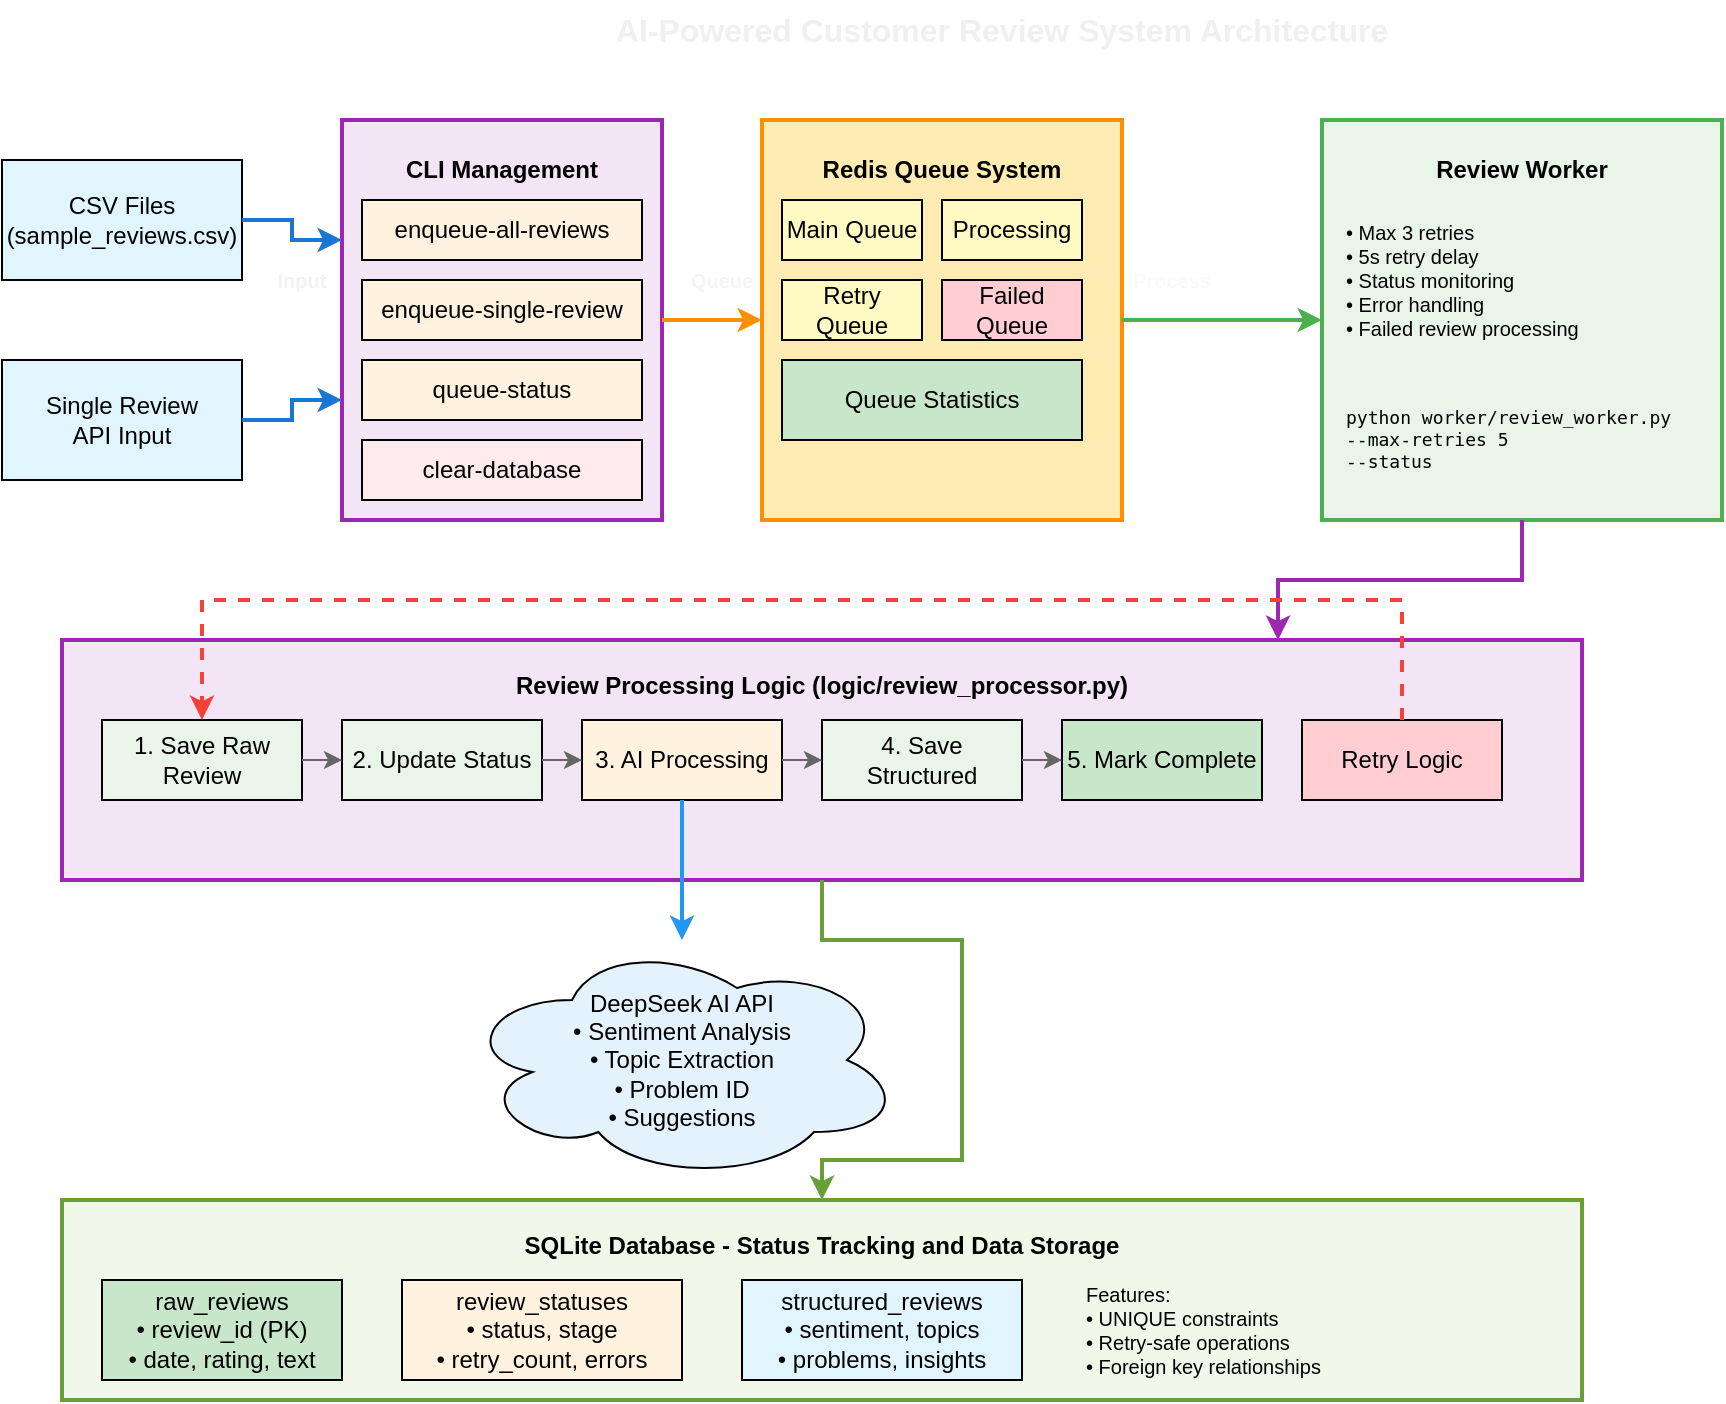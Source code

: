 <mxfile version="28.0.6">
  <diagram name="Customer Review System" id="system-arch">
    <mxGraphModel dx="1422" dy="856" grid="1" gridSize="10" guides="1" tooltips="1" connect="1" arrows="1" fold="1" page="1" pageScale="1" pageWidth="1169" pageHeight="827" math="0" shadow="0">
      <root>
        <mxCell id="0" />
        <mxCell id="1" parent="0" />
        <mxCell id="title" value="AI-Powered Customer Review System Architecture" style="text;html=1;strokeColor=none;fillColor=none;align=center;verticalAlign=middle;whiteSpace=wrap;rounded=0;fontSize=16;fontStyle=1;fontColor=#F0F0F0;" parent="1" vertex="1">
          <mxGeometry x="300" y="20" width="500" height="30" as="geometry" />
        </mxCell>
        <mxCell id="csv-input" value="CSV Files&#xa;(sample_reviews.csv)" style="rounded=0;whiteSpace=wrap;html=1;fillColor=#e1f5fe;fontColor=#000000;" parent="1" vertex="1">
          <mxGeometry x="50" y="100" width="120" height="60" as="geometry" />
        </mxCell>
        <mxCell id="api-input" value="Single Review&#xa;API Input" style="rounded=0;whiteSpace=wrap;html=1;fillColor=#e1f5fe;fontColor=#000000;" parent="1" vertex="1">
          <mxGeometry x="50" y="200" width="120" height="60" as="geometry" />
        </mxCell>
        <mxCell id="cli-box" value="" style="rounded=0;whiteSpace=wrap;html=1;fillColor=#f3e5f5;strokeColor=#9c27b0;strokeWidth=2;fontColor=#000000;" parent="1" vertex="1">
          <mxGeometry x="220" y="80" width="160" height="200" as="geometry" />
        </mxCell>
        <mxCell id="cli-title" value="CLI Management" style="text;html=1;strokeColor=none;fillColor=none;align=center;verticalAlign=middle;whiteSpace=wrap;rounded=0;fontSize=12;fontStyle=1;fontColor=#000000;" parent="1" vertex="1">
          <mxGeometry x="230" y="90" width="140" height="30" as="geometry" />
        </mxCell>
        <mxCell id="cli-enqueue" value="enqueue-all-reviews" style="rounded=0;whiteSpace=wrap;html=1;fillColor=#fff3e0;fontColor=#000000;" parent="1" vertex="1">
          <mxGeometry x="230" y="120" width="140" height="30" as="geometry" />
        </mxCell>
        <mxCell id="cli-single" value="enqueue-single-review" style="rounded=0;whiteSpace=wrap;html=1;fillColor=#fff3e0;fontColor=#000000;" parent="1" vertex="1">
          <mxGeometry x="230" y="160" width="140" height="30" as="geometry" />
        </mxCell>
        <mxCell id="cli-status" value="queue-status" style="rounded=0;whiteSpace=wrap;html=1;fillColor=#fff3e0;fontColor=#000000;" parent="1" vertex="1">
          <mxGeometry x="230" y="200" width="140" height="30" as="geometry" />
        </mxCell>
        <mxCell id="cli-clear" value="clear-database" style="rounded=0;whiteSpace=wrap;html=1;fillColor=#ffebee;fontColor=#000000;" parent="1" vertex="1">
          <mxGeometry x="230" y="240" width="140" height="30" as="geometry" />
        </mxCell>
        <mxCell id="redis-box" value="" style="rounded=0;whiteSpace=wrap;html=1;fillColor=#ffecb3;strokeColor=#ff8f00;strokeWidth=2;fontColor=#000000;" parent="1" vertex="1">
          <mxGeometry x="430" y="80" width="180" height="200" as="geometry" />
        </mxCell>
        <mxCell id="redis-title" value="Redis Queue System" style="text;html=1;strokeColor=none;fillColor=none;align=center;verticalAlign=middle;whiteSpace=wrap;rounded=0;fontSize=12;fontStyle=1;fontColor=#000000;" parent="1" vertex="1">
          <mxGeometry x="440" y="90" width="160" height="30" as="geometry" />
        </mxCell>
        <mxCell id="main-queue" value="Main Queue" style="rounded=0;whiteSpace=wrap;html=1;fillColor=#fff9c4;fontColor=#000000;" parent="1" vertex="1">
          <mxGeometry x="440" y="120" width="70" height="30" as="geometry" />
        </mxCell>
        <mxCell id="processing-queue" value="Processing" style="rounded=0;whiteSpace=wrap;html=1;fillColor=#fff9c4;fontColor=#000000;" parent="1" vertex="1">
          <mxGeometry x="520" y="120" width="70" height="30" as="geometry" />
        </mxCell>
        <mxCell id="retry-queue" value="Retry Queue" style="rounded=0;whiteSpace=wrap;html=1;fillColor=#fff9c4;fontColor=#000000;" parent="1" vertex="1">
          <mxGeometry x="440" y="160" width="70" height="30" as="geometry" />
        </mxCell>
        <mxCell id="failed-queue" value="Failed Queue" style="rounded=0;whiteSpace=wrap;html=1;fillColor=#ffcdd2;fontColor=#000000;" parent="1" vertex="1">
          <mxGeometry x="520" y="160" width="70" height="30" as="geometry" />
        </mxCell>
        <mxCell id="queue-stats" value="Queue Statistics" style="rounded=0;whiteSpace=wrap;html=1;fillColor=#c8e6c9;fontColor=#000000;" parent="1" vertex="1">
          <mxGeometry x="440" y="200" width="150" height="40" as="geometry" />
        </mxCell>
        <mxCell id="worker-box" value="" style="rounded=0;whiteSpace=wrap;html=1;fillColor=#e8f5e8;strokeColor=#4caf50;strokeWidth=2;fontColor=#000000;" parent="1" vertex="1">
          <mxGeometry x="710" y="80" width="200" height="200" as="geometry" />
        </mxCell>
        <mxCell id="worker-title" value="Review Worker" style="text;html=1;strokeColor=none;fillColor=none;align=center;verticalAlign=middle;whiteSpace=wrap;rounded=0;fontSize=12;fontStyle=1;fontColor=#000000;" parent="1" vertex="1">
          <mxGeometry x="720" y="90" width="180" height="30" as="geometry" />
        </mxCell>
        <mxCell id="worker-features" value="• Max 3 retries&#xa;• 5s retry delay&#xa;• Status monitoring&#xa;• Error handling&#xa;• Failed review processing" style="text;html=1;strokeColor=none;fillColor=none;align=left;verticalAlign=middle;whiteSpace=wrap;rounded=0;fontSize=10;fontColor=#000000;" parent="1" vertex="1">
          <mxGeometry x="720" y="120" width="180" height="80" as="geometry" />
        </mxCell>
        <mxCell id="worker-commands" value="python worker/review_worker.py&#xa;--max-retries 5&#xa;--status" style="text;html=1;strokeColor=none;fillColor=none;align=left;verticalAlign=middle;whiteSpace=wrap;rounded=0;fontSize=9;fontFamily=monospace;fontColor=#000000;" parent="1" vertex="1">
          <mxGeometry x="720" y="210" width="180" height="60" as="geometry" />
        </mxCell>
        <mxCell id="logic-box" value="" style="rounded=0;whiteSpace=wrap;html=1;fillColor=#f3e5f5;strokeColor=#9c27b0;strokeWidth=2;fontColor=#000000;" parent="1" vertex="1">
          <mxGeometry x="80" y="340" width="760" height="120" as="geometry" />
        </mxCell>
        <mxCell id="logic-title" value="Review Processing Logic (logic/review_processor.py)" style="text;html=1;strokeColor=none;fillColor=none;align=center;verticalAlign=middle;whiteSpace=wrap;rounded=0;fontSize=12;fontStyle=1;fontColor=#000000;" parent="1" vertex="1">
          <mxGeometry x="90" y="350" width="740" height="25" as="geometry" />
        </mxCell>
        <mxCell id="step1" value="1. Save Raw Review" style="rounded=0;whiteSpace=wrap;html=1;fillColor=#e8f5e8;fontColor=#000000;" parent="1" vertex="1">
          <mxGeometry x="100" y="380" width="100" height="40" as="geometry" />
        </mxCell>
        <mxCell id="step2" value="2. Update Status" style="rounded=0;whiteSpace=wrap;html=1;fillColor=#e8f5e8;fontColor=#000000;" parent="1" vertex="1">
          <mxGeometry x="220" y="380" width="100" height="40" as="geometry" />
        </mxCell>
        <mxCell id="step3" value="3. AI Processing" style="rounded=0;whiteSpace=wrap;html=1;fillColor=#fff3e0;fontColor=#000000;" parent="1" vertex="1">
          <mxGeometry x="340" y="380" width="100" height="40" as="geometry" />
        </mxCell>
        <mxCell id="step4" value="4. Save Structured" style="rounded=0;whiteSpace=wrap;html=1;fillColor=#e8f5e8;fontColor=#000000;" parent="1" vertex="1">
          <mxGeometry x="460" y="380" width="100" height="40" as="geometry" />
        </mxCell>
        <mxCell id="step5" value="5. Mark Complete" style="rounded=0;whiteSpace=wrap;html=1;fillColor=#c8e6c9;fontColor=#000000;" parent="1" vertex="1">
          <mxGeometry x="580" y="380" width="100" height="40" as="geometry" />
        </mxCell>
        <mxCell id="retry-logic" value="Retry Logic" style="rounded=0;whiteSpace=wrap;html=1;fillColor=#ffcdd2;fontColor=#000000;" parent="1" vertex="1">
          <mxGeometry x="700" y="380" width="100" height="40" as="geometry" />
        </mxCell>
        <mxCell id="deepseek-api" value="DeepSeek AI API&#xa;• Sentiment Analysis&#xa;• Topic Extraction&#xa;• Problem ID&#xa;• Suggestions" style="ellipse;shape=cloud;whiteSpace=wrap;html=1;fillColor=#e3f2fd;fontColor=#000000;" parent="1" vertex="1">
          <mxGeometry x="280" y="490" width="220" height="120" as="geometry" />
        </mxCell>
        <mxCell id="database-box" value="" style="rounded=0;whiteSpace=wrap;html=1;fillColor=#f1f8e9;strokeColor=#689f38;strokeWidth=2;fontColor=#000000;" parent="1" vertex="1">
          <mxGeometry x="80" y="620" width="760" height="100" as="geometry" />
        </mxCell>
        <mxCell id="db-title" value="SQLite Database - Status Tracking and Data Storage" style="text;html=1;strokeColor=none;fillColor=none;align=center;verticalAlign=middle;whiteSpace=wrap;rounded=0;fontSize=12;fontStyle=1;fontColor=#000000;" parent="1" vertex="1">
          <mxGeometry x="90" y="630" width="740" height="25" as="geometry" />
        </mxCell>
        <mxCell id="raw-reviews" value="raw_reviews&#xa;• review_id (PK)&#xa;• date, rating, text" style="rounded=0;whiteSpace=wrap;html=1;fillColor=#c8e6c9;fontColor=#000000;" parent="1" vertex="1">
          <mxGeometry x="100" y="660" width="120" height="50" as="geometry" />
        </mxCell>
        <mxCell id="review-status" value="review_statuses&#xa;• status, stage&#xa;• retry_count, errors" style="rounded=0;whiteSpace=wrap;html=1;fillColor=#fff3e0;fontColor=#000000;" parent="1" vertex="1">
          <mxGeometry x="250" y="660" width="140" height="50" as="geometry" />
        </mxCell>
        <mxCell id="structured-reviews" value="structured_reviews&#xa;• sentiment, topics&#xa;• problems, insights" style="rounded=0;whiteSpace=wrap;html=1;fillColor=#e1f5fe;fontColor=#000000;" parent="1" vertex="1">
          <mxGeometry x="420" y="660" width="140" height="50" as="geometry" />
        </mxCell>
        <mxCell id="db-features" value="Features:&#xa;• UNIQUE constraints&#xa;• Retry-safe operations&#xa;• Foreign key relationships" style="text;html=1;strokeColor=none;fillColor=none;align=left;verticalAlign=middle;whiteSpace=wrap;rounded=0;fontSize=10;fontColor=#000000;" parent="1" vertex="1">
          <mxGeometry x="590" y="660" width="160" height="50" as="geometry" />
        </mxCell>
        <mxCell id="flow-arrow1" style="edgeStyle=orthogonalEdgeStyle;rounded=0;orthogonalLoop=1;jettySize=auto;html=1;exitX=1;exitY=0.5;exitDx=0;exitDy=0;entryX=0;entryY=0.3;entryDx=0;entryDy=0;strokeWidth=2;strokeColor=#1976d2;fontColor=#000000;" parent="1" source="csv-input" target="cli-box" edge="1">
          <mxGeometry relative="1" as="geometry" />
        </mxCell>
        <mxCell id="flow-arrow2" style="edgeStyle=orthogonalEdgeStyle;rounded=0;orthogonalLoop=1;jettySize=auto;html=1;exitX=1;exitY=0.5;exitDx=0;exitDy=0;entryX=0;entryY=0.7;entryDx=0;entryDy=0;strokeWidth=2;strokeColor=#1976d2;fontColor=#000000;" parent="1" source="api-input" target="cli-box" edge="1">
          <mxGeometry relative="1" as="geometry" />
        </mxCell>
        <mxCell id="flow-arrow3" style="edgeStyle=orthogonalEdgeStyle;rounded=0;orthogonalLoop=1;jettySize=auto;html=1;exitX=1;exitY=0.5;exitDx=0;exitDy=0;entryX=0;entryY=0.5;entryDx=0;entryDy=0;strokeWidth=2;strokeColor=#ff8f00;fontColor=#000000;" parent="1" source="cli-box" target="redis-box" edge="1">
          <mxGeometry relative="1" as="geometry" />
        </mxCell>
        <mxCell id="flow-arrow4" style="edgeStyle=orthogonalEdgeStyle;rounded=0;orthogonalLoop=1;jettySize=auto;html=1;exitX=1;exitY=0.5;exitDx=0;exitDy=0;entryX=0;entryY=0.5;entryDx=0;entryDy=0;strokeWidth=2;strokeColor=#4caf50;fontColor=#000000;" parent="1" source="redis-box" target="worker-box" edge="1">
          <mxGeometry relative="1" as="geometry" />
        </mxCell>
        <mxCell id="flow-arrow5" style="edgeStyle=orthogonalEdgeStyle;rounded=0;orthogonalLoop=1;jettySize=auto;html=1;exitX=0.5;exitY=1;exitDx=0;exitDy=0;entryX=0.8;entryY=0;entryDx=0;entryDy=0;strokeWidth=2;strokeColor=#9c27b0;fontColor=#000000;" parent="1" source="worker-box" target="logic-box" edge="1">
          <mxGeometry relative="1" as="geometry" />
        </mxCell>
        <mxCell id="flow-arrow6" style="edgeStyle=orthogonalEdgeStyle;rounded=0;orthogonalLoop=1;jettySize=auto;html=1;exitX=0.5;exitY=1;exitDx=0;exitDy=0;entryX=0.5;entryY=0;entryDx=0;entryDy=0;strokeWidth=2;strokeColor=#2196f3;fontColor=#000000;" parent="1" source="step3" target="deepseek-api" edge="1">
          <mxGeometry relative="1" as="geometry" />
        </mxCell>
        <mxCell id="flow-arrow7" style="edgeStyle=orthogonalEdgeStyle;rounded=0;orthogonalLoop=1;jettySize=auto;html=1;exitX=0.5;exitY=1;exitDx=0;exitDy=0;entryX=0.5;entryY=0;entryDx=0;entryDy=0;strokeWidth=2;strokeColor=#689f38;fontColor=#000000;" parent="1" source="logic-box" target="database-box" edge="1">
          <mxGeometry relative="1" as="geometry">
            <Array as="points">
              <mxPoint x="460" y="490" />
              <mxPoint x="530" y="490" />
              <mxPoint x="530" y="600" />
              <mxPoint x="460" y="600" />
            </Array>
          </mxGeometry>
        </mxCell>
        <mxCell id="step-flow1" style="edgeStyle=orthogonalEdgeStyle;rounded=0;orthogonalLoop=1;jettySize=auto;html=1;exitX=1;exitY=0.5;exitDx=0;exitDy=0;entryX=0;entryY=0.5;entryDx=0;entryDy=0;strokeWidth=1;strokeColor=#666;fontColor=#000000;" parent="1" source="step1" target="step2" edge="1">
          <mxGeometry relative="1" as="geometry" />
        </mxCell>
        <mxCell id="step-flow2" style="edgeStyle=orthogonalEdgeStyle;rounded=0;orthogonalLoop=1;jettySize=auto;html=1;exitX=1;exitY=0.5;exitDx=0;exitDy=0;entryX=0;entryY=0.5;entryDx=0;entryDy=0;strokeWidth=1;strokeColor=#666;fontColor=#000000;" parent="1" source="step2" target="step3" edge="1">
          <mxGeometry relative="1" as="geometry" />
        </mxCell>
        <mxCell id="step-flow3" style="edgeStyle=orthogonalEdgeStyle;rounded=0;orthogonalLoop=1;jettySize=auto;html=1;exitX=1;exitY=0.5;exitDx=0;exitDy=0;entryX=0;entryY=0.5;entryDx=0;entryDy=0;strokeWidth=1;strokeColor=#666;fontColor=#000000;" parent="1" source="step3" target="step4" edge="1">
          <mxGeometry relative="1" as="geometry" />
        </mxCell>
        <mxCell id="step-flow4" style="edgeStyle=orthogonalEdgeStyle;rounded=0;orthogonalLoop=1;jettySize=auto;html=1;exitX=1;exitY=0.5;exitDx=0;exitDy=0;entryX=0;entryY=0.5;entryDx=0;entryDy=0;strokeWidth=1;strokeColor=#666;fontColor=#000000;" parent="1" source="step4" target="step5" edge="1">
          <mxGeometry relative="1" as="geometry" />
        </mxCell>
        <mxCell id="retry-arrow" style="edgeStyle=orthogonalEdgeStyle;rounded=0;orthogonalLoop=1;jettySize=auto;html=1;exitX=0.5;exitY=0;exitDx=0;exitDy=0;strokeWidth=2;strokeColor=#f44336;dashed=1;fontColor=#000000;entryX=0.5;entryY=0;entryDx=0;entryDy=0;" parent="1" source="retry-logic" target="step1" edge="1">
          <mxGeometry relative="1" as="geometry">
            <Array as="points">
              <mxPoint x="750" y="320" />
              <mxPoint x="150" y="320" />
            </Array>
            <mxPoint x="150" y="410" as="targetPoint" />
          </mxGeometry>
        </mxCell>
        <mxCell id="flow-label1" value="Input" style="text;html=1;strokeColor=none;fillColor=none;align=center;verticalAlign=middle;whiteSpace=wrap;rounded=0;fontSize=10;fontStyle=1;fontColor=#F2F2F2;" parent="1" vertex="1">
          <mxGeometry x="180" y="150" width="40" height="20" as="geometry" />
        </mxCell>
        <mxCell id="flow-label2" value="Queue" style="text;html=1;strokeColor=none;fillColor=none;align=center;verticalAlign=middle;whiteSpace=wrap;rounded=0;fontSize=10;fontStyle=1;fontColor=#F5F5F5;" parent="1" vertex="1">
          <mxGeometry x="390" y="150" width="40" height="20" as="geometry" />
        </mxCell>
        <mxCell id="flow-label3" value="Process" style="text;html=1;strokeColor=none;fillColor=none;align=center;verticalAlign=middle;whiteSpace=wrap;rounded=0;fontSize=10;fontStyle=1;fontColor=#FAFAFA;" parent="1" vertex="1">
          <mxGeometry x="610" y="150" width="50" height="20" as="geometry" />
        </mxCell>
        <mxCell id="retry-label" value="Retry on Failure" style="text;html=1;strokeColor=none;fillColor=none;align=center;verticalAlign=middle;whiteSpace=wrap;rounded=0;fontSize=10;fontStyle=1;color=#f44336;fontColor=#FFFFFF;" parent="1" vertex="1">
          <mxGeometry x="400" y="300" width="100" height="20" as="geometry" />
        </mxCell>
      </root>
    </mxGraphModel>
  </diagram>
</mxfile>
